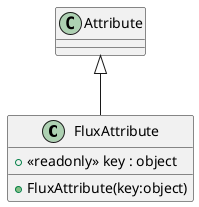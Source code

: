 @startuml
class FluxAttribute {
    + <<readonly>> key : object
    + FluxAttribute(key:object)
}
Attribute <|-- FluxAttribute
@enduml
